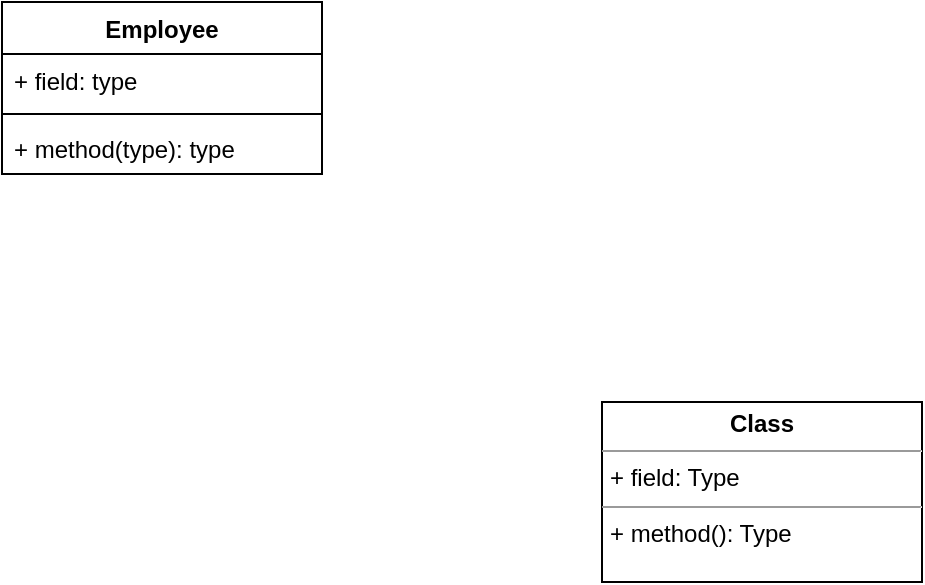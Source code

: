 <mxfile version="13.6.3" type="github">
  <diagram name="Page-1" id="c4acf3e9-155e-7222-9cf6-157b1a14988f">
    <mxGraphModel dx="1355" dy="747" grid="1" gridSize="10" guides="1" tooltips="1" connect="1" arrows="1" fold="1" page="1" pageScale="1" pageWidth="850" pageHeight="1100" background="#ffffff" math="0" shadow="0">
      <root>
        <mxCell id="0" />
        <mxCell id="1" parent="0" />
        <mxCell id="aeQUD7RXnjiRM6kgjZ2H-1" value="Employee" style="swimlane;fontStyle=1;align=center;verticalAlign=top;childLayout=stackLayout;horizontal=1;startSize=26;horizontalStack=0;resizeParent=1;resizeParentMax=0;resizeLast=0;collapsible=1;marginBottom=0;" vertex="1" parent="1">
          <mxGeometry x="40" y="60" width="160" height="86" as="geometry" />
        </mxCell>
        <mxCell id="aeQUD7RXnjiRM6kgjZ2H-2" value="+ field: type" style="text;strokeColor=none;fillColor=none;align=left;verticalAlign=top;spacingLeft=4;spacingRight=4;overflow=hidden;rotatable=0;points=[[0,0.5],[1,0.5]];portConstraint=eastwest;" vertex="1" parent="aeQUD7RXnjiRM6kgjZ2H-1">
          <mxGeometry y="26" width="160" height="26" as="geometry" />
        </mxCell>
        <mxCell id="aeQUD7RXnjiRM6kgjZ2H-3" value="" style="line;strokeWidth=1;fillColor=none;align=left;verticalAlign=middle;spacingTop=-1;spacingLeft=3;spacingRight=3;rotatable=0;labelPosition=right;points=[];portConstraint=eastwest;" vertex="1" parent="aeQUD7RXnjiRM6kgjZ2H-1">
          <mxGeometry y="52" width="160" height="8" as="geometry" />
        </mxCell>
        <mxCell id="aeQUD7RXnjiRM6kgjZ2H-4" value="+ method(type): type" style="text;strokeColor=none;fillColor=none;align=left;verticalAlign=top;spacingLeft=4;spacingRight=4;overflow=hidden;rotatable=0;points=[[0,0.5],[1,0.5]];portConstraint=eastwest;" vertex="1" parent="aeQUD7RXnjiRM6kgjZ2H-1">
          <mxGeometry y="60" width="160" height="26" as="geometry" />
        </mxCell>
        <mxCell id="aeQUD7RXnjiRM6kgjZ2H-5" value="&lt;p style=&quot;margin:0px;margin-top:4px;text-align:center;&quot;&gt;&lt;b&gt;Class&lt;/b&gt;&lt;/p&gt;&lt;hr size=&quot;1&quot;/&gt;&lt;p style=&quot;margin:0px;margin-left:4px;&quot;&gt;+ field: Type&lt;/p&gt;&lt;hr size=&quot;1&quot;/&gt;&lt;p style=&quot;margin:0px;margin-left:4px;&quot;&gt;+ method(): Type&lt;/p&gt;" style="verticalAlign=top;align=left;overflow=fill;fontSize=12;fontFamily=Helvetica;html=1;" vertex="1" parent="1">
          <mxGeometry x="340" y="260" width="160" height="90" as="geometry" />
        </mxCell>
      </root>
    </mxGraphModel>
  </diagram>
</mxfile>
